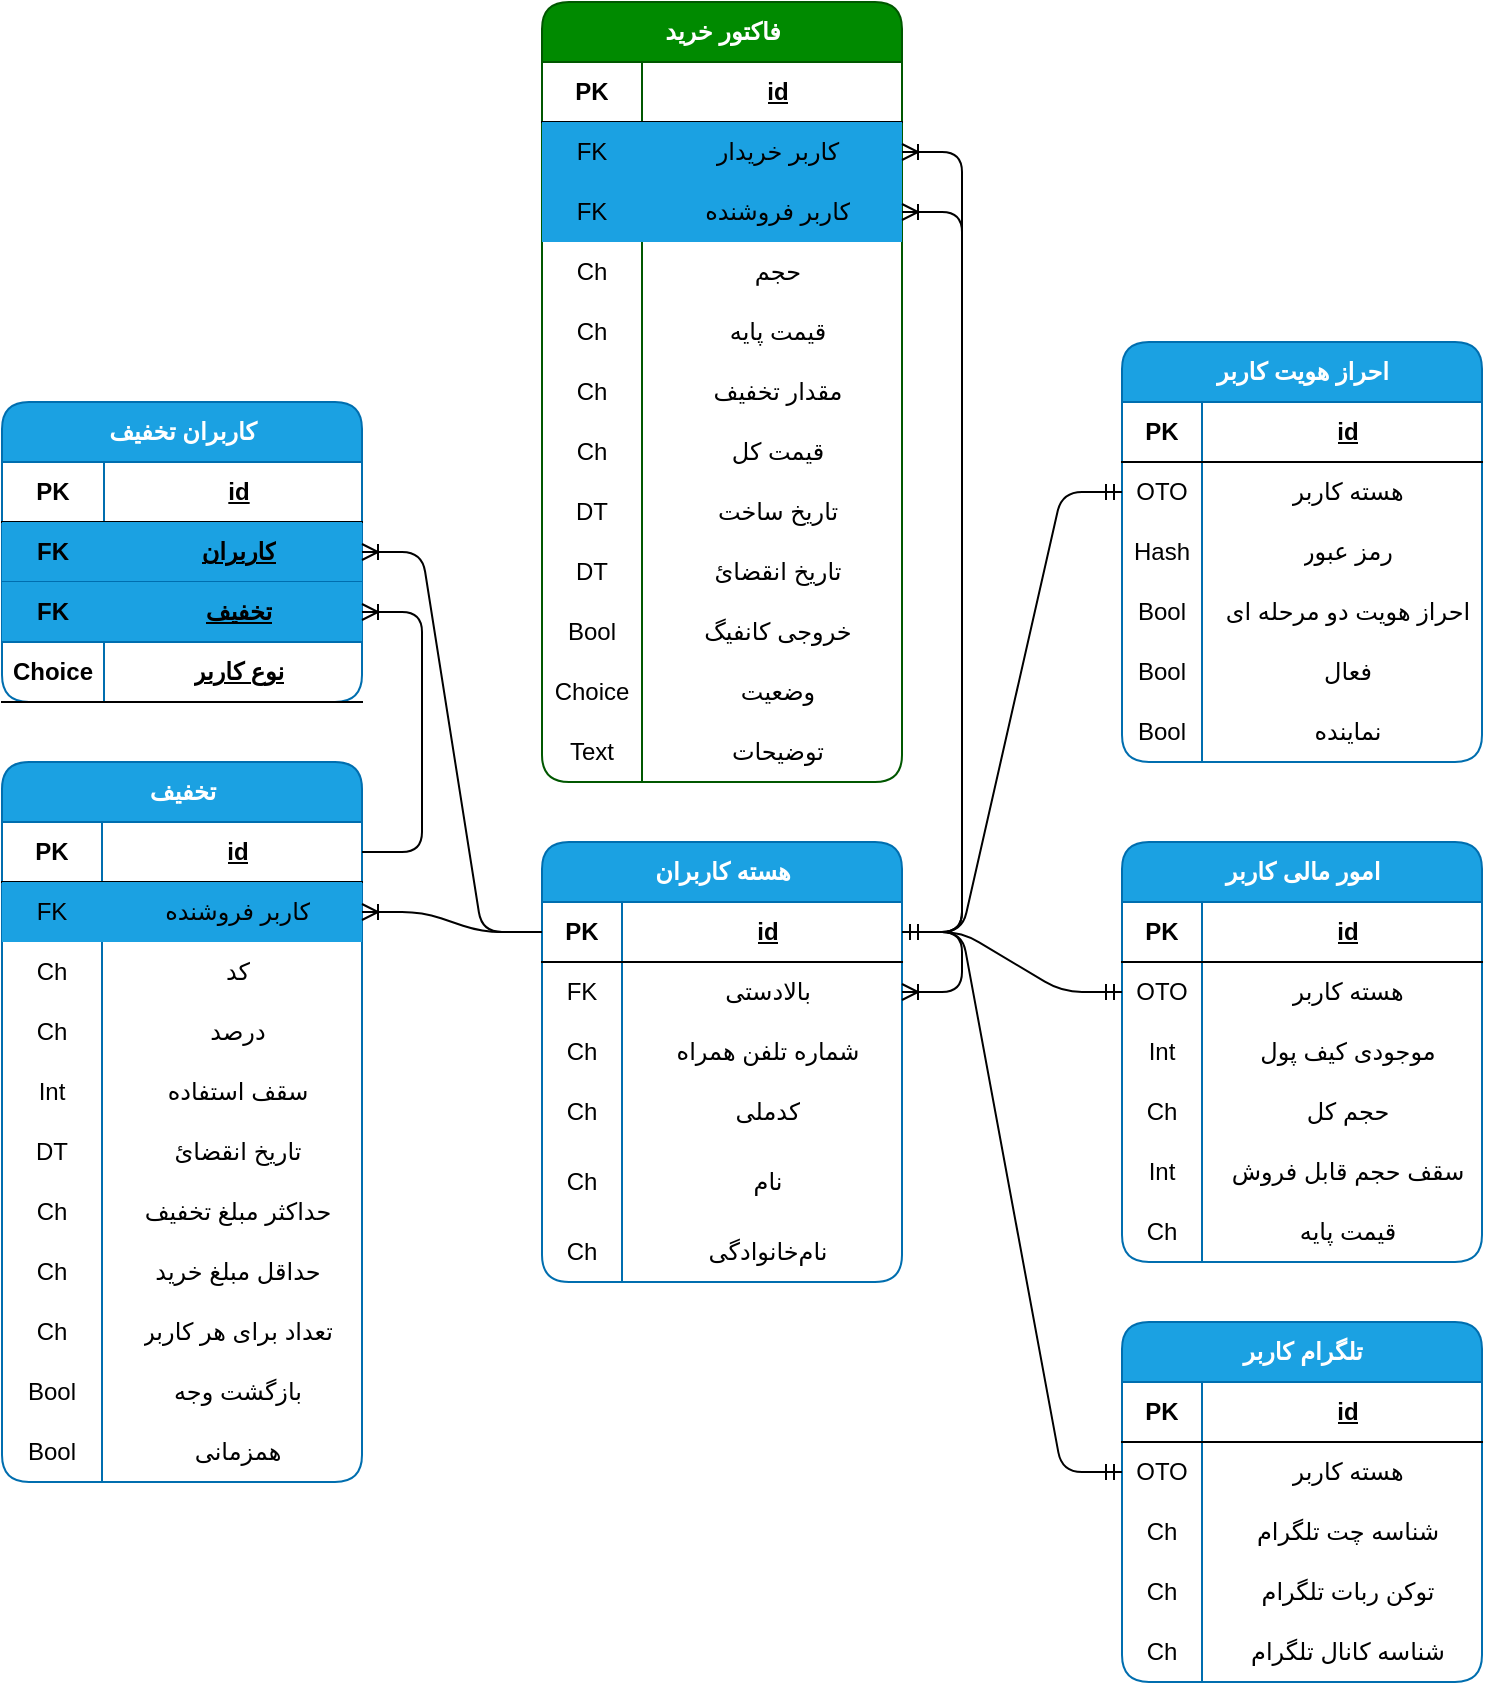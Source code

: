 <mxfile version="28.0.7">
  <diagram name="Page-1" id="xzFV79F4zB2x8VeSr9v8">
    <mxGraphModel dx="1585" dy="1382" grid="1" gridSize="10" guides="1" tooltips="1" connect="1" arrows="1" fold="1" page="0" pageScale="1" pageWidth="827" pageHeight="1169" math="0" shadow="0">
      <root>
        <mxCell id="0" />
        <mxCell id="1" parent="0" />
        <mxCell id="6deg_MOWujxzGPfDcWwe-1" value="کاربران تخفیف" style="shape=table;startSize=30;container=1;collapsible=1;childLayout=tableLayout;fixedRows=1;rowLines=0;fontStyle=1;align=center;resizeLast=1;html=1;rounded=1;fillColor=#1ba1e2;fontColor=#ffffff;strokeColor=#006EAF;swimlaneFillColor=default;" parent="1" vertex="1">
          <mxGeometry x="340" y="-150" width="180" height="150" as="geometry">
            <mxRectangle x="79" y="50" width="80" height="30" as="alternateBounds" />
          </mxGeometry>
        </mxCell>
        <mxCell id="6deg_MOWujxzGPfDcWwe-2" value="" style="shape=tableRow;horizontal=0;startSize=0;swimlaneHead=0;swimlaneBody=0;fillColor=none;collapsible=0;dropTarget=0;points=[[0,0.5],[1,0.5]];portConstraint=eastwest;top=0;left=0;right=0;bottom=1;swimlaneFillColor=default;" parent="6deg_MOWujxzGPfDcWwe-1" vertex="1">
          <mxGeometry y="30" width="180" height="30" as="geometry" />
        </mxCell>
        <mxCell id="6deg_MOWujxzGPfDcWwe-3" value="PK" style="shape=partialRectangle;connectable=0;fillColor=none;top=0;left=0;bottom=0;right=0;fontStyle=1;overflow=hidden;whiteSpace=wrap;html=1;swimlaneFillColor=default;" parent="6deg_MOWujxzGPfDcWwe-2" vertex="1">
          <mxGeometry width="51" height="30" as="geometry">
            <mxRectangle width="51" height="30" as="alternateBounds" />
          </mxGeometry>
        </mxCell>
        <mxCell id="6deg_MOWujxzGPfDcWwe-4" value="id" style="shape=partialRectangle;connectable=0;fillColor=none;top=0;left=0;bottom=0;right=0;align=center;spacingLeft=6;fontStyle=5;overflow=hidden;whiteSpace=wrap;html=1;swimlaneFillColor=default;" parent="6deg_MOWujxzGPfDcWwe-2" vertex="1">
          <mxGeometry x="51" width="129" height="30" as="geometry">
            <mxRectangle width="129" height="30" as="alternateBounds" />
          </mxGeometry>
        </mxCell>
        <mxCell id="bTfZfYjxUkycG_tiDqc0-239" style="shape=tableRow;horizontal=0;startSize=0;swimlaneHead=0;swimlaneBody=0;fillColor=#1ba1e2;collapsible=0;dropTarget=0;points=[[0,0.5],[1,0.5]];portConstraint=eastwest;top=0;left=0;right=0;bottom=1;swimlaneFillColor=default;fontColor=#ffffff;strokeColor=#006EAF;" vertex="1" parent="6deg_MOWujxzGPfDcWwe-1">
          <mxGeometry y="60" width="180" height="30" as="geometry" />
        </mxCell>
        <mxCell id="bTfZfYjxUkycG_tiDqc0-240" value="FK" style="shape=partialRectangle;connectable=0;fillColor=none;top=0;left=0;bottom=0;right=0;fontStyle=1;overflow=hidden;whiteSpace=wrap;html=1;swimlaneFillColor=default;" vertex="1" parent="bTfZfYjxUkycG_tiDqc0-239">
          <mxGeometry width="51" height="30" as="geometry">
            <mxRectangle width="51" height="30" as="alternateBounds" />
          </mxGeometry>
        </mxCell>
        <mxCell id="bTfZfYjxUkycG_tiDqc0-241" value="کاربران" style="shape=partialRectangle;connectable=0;fillColor=none;top=0;left=0;bottom=0;right=0;align=center;spacingLeft=6;fontStyle=5;overflow=hidden;whiteSpace=wrap;html=1;swimlaneFillColor=default;" vertex="1" parent="bTfZfYjxUkycG_tiDqc0-239">
          <mxGeometry x="51" width="129" height="30" as="geometry">
            <mxRectangle width="129" height="30" as="alternateBounds" />
          </mxGeometry>
        </mxCell>
        <mxCell id="bTfZfYjxUkycG_tiDqc0-242" style="shape=tableRow;horizontal=0;startSize=0;swimlaneHead=0;swimlaneBody=0;fillColor=#1ba1e2;collapsible=0;dropTarget=0;points=[[0,0.5],[1,0.5]];portConstraint=eastwest;top=0;left=0;right=0;bottom=1;swimlaneFillColor=default;fontColor=#ffffff;strokeColor=#006EAF;" vertex="1" parent="6deg_MOWujxzGPfDcWwe-1">
          <mxGeometry y="90" width="180" height="30" as="geometry" />
        </mxCell>
        <mxCell id="bTfZfYjxUkycG_tiDqc0-243" value="FK" style="shape=partialRectangle;connectable=0;fillColor=none;top=0;left=0;bottom=0;right=0;fontStyle=1;overflow=hidden;whiteSpace=wrap;html=1;swimlaneFillColor=default;" vertex="1" parent="bTfZfYjxUkycG_tiDqc0-242">
          <mxGeometry width="51" height="30" as="geometry">
            <mxRectangle width="51" height="30" as="alternateBounds" />
          </mxGeometry>
        </mxCell>
        <mxCell id="bTfZfYjxUkycG_tiDqc0-244" value="تخفیف" style="shape=partialRectangle;connectable=0;fillColor=none;top=0;left=0;bottom=0;right=0;align=center;spacingLeft=6;fontStyle=5;overflow=hidden;whiteSpace=wrap;html=1;swimlaneFillColor=default;" vertex="1" parent="bTfZfYjxUkycG_tiDqc0-242">
          <mxGeometry x="51" width="129" height="30" as="geometry">
            <mxRectangle width="129" height="30" as="alternateBounds" />
          </mxGeometry>
        </mxCell>
        <mxCell id="bTfZfYjxUkycG_tiDqc0-230" style="shape=tableRow;horizontal=0;startSize=0;swimlaneHead=0;swimlaneBody=0;fillColor=none;collapsible=0;dropTarget=0;points=[[0,0.5],[1,0.5]];portConstraint=eastwest;top=0;left=0;right=0;bottom=1;swimlaneFillColor=default;" vertex="1" parent="6deg_MOWujxzGPfDcWwe-1">
          <mxGeometry y="120" width="180" height="30" as="geometry" />
        </mxCell>
        <mxCell id="bTfZfYjxUkycG_tiDqc0-231" value="Choice" style="shape=partialRectangle;connectable=0;fillColor=none;top=0;left=0;bottom=0;right=0;fontStyle=1;overflow=hidden;whiteSpace=wrap;html=1;swimlaneFillColor=default;" vertex="1" parent="bTfZfYjxUkycG_tiDqc0-230">
          <mxGeometry width="51" height="30" as="geometry">
            <mxRectangle width="51" height="30" as="alternateBounds" />
          </mxGeometry>
        </mxCell>
        <mxCell id="bTfZfYjxUkycG_tiDqc0-232" value="نوع کاربر" style="shape=partialRectangle;connectable=0;fillColor=none;top=0;left=0;bottom=0;right=0;align=center;spacingLeft=6;fontStyle=5;overflow=hidden;whiteSpace=wrap;html=1;swimlaneFillColor=default;" vertex="1" parent="bTfZfYjxUkycG_tiDqc0-230">
          <mxGeometry x="51" width="129" height="30" as="geometry">
            <mxRectangle width="129" height="30" as="alternateBounds" />
          </mxGeometry>
        </mxCell>
        <mxCell id="6deg_MOWujxzGPfDcWwe-26" value="فاکتور خرید" style="shape=table;startSize=30;container=1;collapsible=1;childLayout=tableLayout;fixedRows=1;rowLines=0;fontStyle=1;align=center;resizeLast=1;html=1;rounded=1;fillColor=#008a00;fontColor=#ffffff;strokeColor=#005700;swimlaneFillColor=default;" parent="1" vertex="1">
          <mxGeometry x="610" y="-350" width="180" height="390" as="geometry" />
        </mxCell>
        <mxCell id="6deg_MOWujxzGPfDcWwe-27" value="" style="shape=tableRow;horizontal=0;startSize=0;swimlaneHead=0;swimlaneBody=0;fillColor=none;collapsible=0;dropTarget=0;points=[[0,0.5],[1,0.5]];portConstraint=eastwest;top=0;left=0;right=0;bottom=1;swimlaneFillColor=default;" parent="6deg_MOWujxzGPfDcWwe-26" vertex="1">
          <mxGeometry y="30" width="180" height="30" as="geometry" />
        </mxCell>
        <mxCell id="6deg_MOWujxzGPfDcWwe-28" value="PK" style="shape=partialRectangle;connectable=0;fillColor=none;top=0;left=0;bottom=0;right=0;fontStyle=1;overflow=hidden;whiteSpace=wrap;html=1;swimlaneFillColor=default;" parent="6deg_MOWujxzGPfDcWwe-27" vertex="1">
          <mxGeometry width="50" height="30" as="geometry">
            <mxRectangle width="50" height="30" as="alternateBounds" />
          </mxGeometry>
        </mxCell>
        <mxCell id="6deg_MOWujxzGPfDcWwe-29" value="id" style="shape=partialRectangle;connectable=0;fillColor=none;top=0;left=0;bottom=0;right=0;align=center;spacingLeft=6;fontStyle=5;overflow=hidden;whiteSpace=wrap;html=1;swimlaneFillColor=default;" parent="6deg_MOWujxzGPfDcWwe-27" vertex="1">
          <mxGeometry x="50" width="130" height="30" as="geometry">
            <mxRectangle width="130" height="30" as="alternateBounds" />
          </mxGeometry>
        </mxCell>
        <mxCell id="6deg_MOWujxzGPfDcWwe-63" style="shape=tableRow;horizontal=0;startSize=0;swimlaneHead=0;swimlaneBody=0;fillColor=#1ba1e2;collapsible=0;dropTarget=0;points=[[0,0.5],[1,0.5]];portConstraint=eastwest;top=0;left=0;right=0;bottom=0;swimlaneFillColor=default;fontColor=#ffffff;strokeColor=#006EAF;" parent="6deg_MOWujxzGPfDcWwe-26" vertex="1">
          <mxGeometry y="60" width="180" height="30" as="geometry" />
        </mxCell>
        <mxCell id="6deg_MOWujxzGPfDcWwe-64" value="FK" style="shape=partialRectangle;connectable=0;fillColor=none;top=0;left=0;bottom=0;right=0;editable=1;overflow=hidden;whiteSpace=wrap;html=1;swimlaneFillColor=default;" parent="6deg_MOWujxzGPfDcWwe-63" vertex="1">
          <mxGeometry width="50" height="30" as="geometry">
            <mxRectangle width="50" height="30" as="alternateBounds" />
          </mxGeometry>
        </mxCell>
        <mxCell id="6deg_MOWujxzGPfDcWwe-65" value="کاربر خریدار" style="shape=partialRectangle;connectable=0;fillColor=none;top=0;left=0;bottom=0;right=0;align=center;spacingLeft=6;overflow=hidden;whiteSpace=wrap;html=1;swimlaneFillColor=default;" parent="6deg_MOWujxzGPfDcWwe-63" vertex="1">
          <mxGeometry x="50" width="130" height="30" as="geometry">
            <mxRectangle width="130" height="30" as="alternateBounds" />
          </mxGeometry>
        </mxCell>
        <mxCell id="6deg_MOWujxzGPfDcWwe-66" style="shape=tableRow;horizontal=0;startSize=0;swimlaneHead=0;swimlaneBody=0;fillColor=#1ba1e2;collapsible=0;dropTarget=0;points=[[0,0.5],[1,0.5]];portConstraint=eastwest;top=0;left=0;right=0;bottom=0;swimlaneFillColor=default;fontColor=#ffffff;strokeColor=#006EAF;" parent="6deg_MOWujxzGPfDcWwe-26" vertex="1">
          <mxGeometry y="90" width="180" height="30" as="geometry" />
        </mxCell>
        <mxCell id="6deg_MOWujxzGPfDcWwe-67" value="FK" style="shape=partialRectangle;connectable=0;fillColor=none;top=0;left=0;bottom=0;right=0;editable=1;overflow=hidden;whiteSpace=wrap;html=1;swimlaneFillColor=default;" parent="6deg_MOWujxzGPfDcWwe-66" vertex="1">
          <mxGeometry width="50" height="30" as="geometry">
            <mxRectangle width="50" height="30" as="alternateBounds" />
          </mxGeometry>
        </mxCell>
        <mxCell id="6deg_MOWujxzGPfDcWwe-68" value="کاربر فروشنده" style="shape=partialRectangle;connectable=0;fillColor=none;top=0;left=0;bottom=0;right=0;align=center;spacingLeft=6;overflow=hidden;whiteSpace=wrap;html=1;swimlaneFillColor=default;" parent="6deg_MOWujxzGPfDcWwe-66" vertex="1">
          <mxGeometry x="50" width="130" height="30" as="geometry">
            <mxRectangle width="130" height="30" as="alternateBounds" />
          </mxGeometry>
        </mxCell>
        <mxCell id="6deg_MOWujxzGPfDcWwe-36" value="" style="shape=tableRow;horizontal=0;startSize=0;swimlaneHead=0;swimlaneBody=0;fillColor=none;collapsible=0;dropTarget=0;points=[[0,0.5],[1,0.5]];portConstraint=eastwest;top=0;left=0;right=0;bottom=0;swimlaneFillColor=default;" parent="6deg_MOWujxzGPfDcWwe-26" vertex="1">
          <mxGeometry y="120" width="180" height="30" as="geometry" />
        </mxCell>
        <mxCell id="6deg_MOWujxzGPfDcWwe-37" value="Ch" style="shape=partialRectangle;connectable=0;fillColor=none;top=0;left=0;bottom=0;right=0;editable=1;overflow=hidden;whiteSpace=wrap;html=1;swimlaneFillColor=default;" parent="6deg_MOWujxzGPfDcWwe-36" vertex="1">
          <mxGeometry width="50" height="30" as="geometry">
            <mxRectangle width="50" height="30" as="alternateBounds" />
          </mxGeometry>
        </mxCell>
        <mxCell id="6deg_MOWujxzGPfDcWwe-38" value="حجم" style="shape=partialRectangle;connectable=0;fillColor=none;top=0;left=0;bottom=0;right=0;align=center;spacingLeft=6;overflow=hidden;whiteSpace=wrap;html=1;swimlaneFillColor=default;" parent="6deg_MOWujxzGPfDcWwe-36" vertex="1">
          <mxGeometry x="50" width="130" height="30" as="geometry">
            <mxRectangle width="130" height="30" as="alternateBounds" />
          </mxGeometry>
        </mxCell>
        <mxCell id="6deg_MOWujxzGPfDcWwe-45" style="shape=tableRow;horizontal=0;startSize=0;swimlaneHead=0;swimlaneBody=0;fillColor=none;collapsible=0;dropTarget=0;points=[[0,0.5],[1,0.5]];portConstraint=eastwest;top=0;left=0;right=0;bottom=0;swimlaneFillColor=default;" parent="6deg_MOWujxzGPfDcWwe-26" vertex="1">
          <mxGeometry y="150" width="180" height="30" as="geometry" />
        </mxCell>
        <mxCell id="6deg_MOWujxzGPfDcWwe-46" value="Ch" style="shape=partialRectangle;connectable=0;fillColor=none;top=0;left=0;bottom=0;right=0;editable=1;overflow=hidden;whiteSpace=wrap;html=1;swimlaneFillColor=default;" parent="6deg_MOWujxzGPfDcWwe-45" vertex="1">
          <mxGeometry width="50" height="30" as="geometry">
            <mxRectangle width="50" height="30" as="alternateBounds" />
          </mxGeometry>
        </mxCell>
        <mxCell id="6deg_MOWujxzGPfDcWwe-47" value="قیمت پایه" style="shape=partialRectangle;connectable=0;fillColor=none;top=0;left=0;bottom=0;right=0;align=center;spacingLeft=6;overflow=hidden;whiteSpace=wrap;html=1;swimlaneFillColor=default;" parent="6deg_MOWujxzGPfDcWwe-45" vertex="1">
          <mxGeometry x="50" width="130" height="30" as="geometry">
            <mxRectangle width="130" height="30" as="alternateBounds" />
          </mxGeometry>
        </mxCell>
        <mxCell id="YhG-gfFXXCtol52dX9Sa-104" style="shape=tableRow;horizontal=0;startSize=0;swimlaneHead=0;swimlaneBody=0;fillColor=none;collapsible=0;dropTarget=0;points=[[0,0.5],[1,0.5]];portConstraint=eastwest;top=0;left=0;right=0;bottom=0;swimlaneFillColor=default;" parent="6deg_MOWujxzGPfDcWwe-26" vertex="1">
          <mxGeometry y="180" width="180" height="30" as="geometry" />
        </mxCell>
        <mxCell id="YhG-gfFXXCtol52dX9Sa-105" value="Ch" style="shape=partialRectangle;connectable=0;fillColor=none;top=0;left=0;bottom=0;right=0;editable=1;overflow=hidden;whiteSpace=wrap;html=1;swimlaneFillColor=default;" parent="YhG-gfFXXCtol52dX9Sa-104" vertex="1">
          <mxGeometry width="50" height="30" as="geometry">
            <mxRectangle width="50" height="30" as="alternateBounds" />
          </mxGeometry>
        </mxCell>
        <mxCell id="YhG-gfFXXCtol52dX9Sa-106" value="مقدار تخفیف" style="shape=partialRectangle;connectable=0;fillColor=none;top=0;left=0;bottom=0;right=0;align=center;spacingLeft=6;overflow=hidden;whiteSpace=wrap;html=1;swimlaneFillColor=default;" parent="YhG-gfFXXCtol52dX9Sa-104" vertex="1">
          <mxGeometry x="50" width="130" height="30" as="geometry">
            <mxRectangle width="130" height="30" as="alternateBounds" />
          </mxGeometry>
        </mxCell>
        <mxCell id="6deg_MOWujxzGPfDcWwe-39" style="shape=tableRow;horizontal=0;startSize=0;swimlaneHead=0;swimlaneBody=0;fillColor=none;collapsible=0;dropTarget=0;points=[[0,0.5],[1,0.5]];portConstraint=eastwest;top=0;left=0;right=0;bottom=0;swimlaneFillColor=default;" parent="6deg_MOWujxzGPfDcWwe-26" vertex="1">
          <mxGeometry y="210" width="180" height="30" as="geometry" />
        </mxCell>
        <mxCell id="6deg_MOWujxzGPfDcWwe-40" value="Ch" style="shape=partialRectangle;connectable=0;fillColor=none;top=0;left=0;bottom=0;right=0;editable=1;overflow=hidden;whiteSpace=wrap;html=1;swimlaneFillColor=default;" parent="6deg_MOWujxzGPfDcWwe-39" vertex="1">
          <mxGeometry width="50" height="30" as="geometry">
            <mxRectangle width="50" height="30" as="alternateBounds" />
          </mxGeometry>
        </mxCell>
        <mxCell id="6deg_MOWujxzGPfDcWwe-41" value="قیمت کل" style="shape=partialRectangle;connectable=0;fillColor=none;top=0;left=0;bottom=0;right=0;align=center;spacingLeft=6;overflow=hidden;whiteSpace=wrap;html=1;swimlaneFillColor=default;" parent="6deg_MOWujxzGPfDcWwe-39" vertex="1">
          <mxGeometry x="50" width="130" height="30" as="geometry">
            <mxRectangle width="130" height="30" as="alternateBounds" />
          </mxGeometry>
        </mxCell>
        <mxCell id="6deg_MOWujxzGPfDcWwe-30" value="" style="shape=tableRow;horizontal=0;startSize=0;swimlaneHead=0;swimlaneBody=0;fillColor=none;collapsible=0;dropTarget=0;points=[[0,0.5],[1,0.5]];portConstraint=eastwest;top=0;left=0;right=0;bottom=0;swimlaneFillColor=default;" parent="6deg_MOWujxzGPfDcWwe-26" vertex="1">
          <mxGeometry y="240" width="180" height="30" as="geometry" />
        </mxCell>
        <mxCell id="6deg_MOWujxzGPfDcWwe-31" value="DT" style="shape=partialRectangle;connectable=0;fillColor=none;top=0;left=0;bottom=0;right=0;editable=1;overflow=hidden;whiteSpace=wrap;html=1;swimlaneFillColor=default;" parent="6deg_MOWujxzGPfDcWwe-30" vertex="1">
          <mxGeometry width="50" height="30" as="geometry">
            <mxRectangle width="50" height="30" as="alternateBounds" />
          </mxGeometry>
        </mxCell>
        <mxCell id="6deg_MOWujxzGPfDcWwe-32" value="تاریخ ساخت" style="shape=partialRectangle;connectable=0;fillColor=none;top=0;left=0;bottom=0;right=0;align=center;spacingLeft=6;overflow=hidden;whiteSpace=wrap;html=1;swimlaneFillColor=default;" parent="6deg_MOWujxzGPfDcWwe-30" vertex="1">
          <mxGeometry x="50" width="130" height="30" as="geometry">
            <mxRectangle width="130" height="30" as="alternateBounds" />
          </mxGeometry>
        </mxCell>
        <mxCell id="YhG-gfFXXCtol52dX9Sa-58" style="shape=tableRow;horizontal=0;startSize=0;swimlaneHead=0;swimlaneBody=0;fillColor=none;collapsible=0;dropTarget=0;points=[[0,0.5],[1,0.5]];portConstraint=eastwest;top=0;left=0;right=0;bottom=0;swimlaneFillColor=default;" parent="6deg_MOWujxzGPfDcWwe-26" vertex="1">
          <mxGeometry y="270" width="180" height="30" as="geometry" />
        </mxCell>
        <mxCell id="YhG-gfFXXCtol52dX9Sa-59" value="DT" style="shape=partialRectangle;connectable=0;fillColor=none;top=0;left=0;bottom=0;right=0;editable=1;overflow=hidden;whiteSpace=wrap;html=1;swimlaneFillColor=default;" parent="YhG-gfFXXCtol52dX9Sa-58" vertex="1">
          <mxGeometry width="50" height="30" as="geometry">
            <mxRectangle width="50" height="30" as="alternateBounds" />
          </mxGeometry>
        </mxCell>
        <mxCell id="YhG-gfFXXCtol52dX9Sa-60" value="تاریخ انقضائ" style="shape=partialRectangle;connectable=0;fillColor=none;top=0;left=0;bottom=0;right=0;align=center;spacingLeft=6;overflow=hidden;whiteSpace=wrap;html=1;swimlaneFillColor=default;" parent="YhG-gfFXXCtol52dX9Sa-58" vertex="1">
          <mxGeometry x="50" width="130" height="30" as="geometry">
            <mxRectangle width="130" height="30" as="alternateBounds" />
          </mxGeometry>
        </mxCell>
        <mxCell id="YhG-gfFXXCtol52dX9Sa-61" style="shape=tableRow;horizontal=0;startSize=0;swimlaneHead=0;swimlaneBody=0;fillColor=none;collapsible=0;dropTarget=0;points=[[0,0.5],[1,0.5]];portConstraint=eastwest;top=0;left=0;right=0;bottom=0;swimlaneFillColor=default;" parent="6deg_MOWujxzGPfDcWwe-26" vertex="1">
          <mxGeometry y="300" width="180" height="30" as="geometry" />
        </mxCell>
        <mxCell id="YhG-gfFXXCtol52dX9Sa-62" value="Bool" style="shape=partialRectangle;connectable=0;fillColor=none;top=0;left=0;bottom=0;right=0;editable=1;overflow=hidden;whiteSpace=wrap;html=1;swimlaneFillColor=default;" parent="YhG-gfFXXCtol52dX9Sa-61" vertex="1">
          <mxGeometry width="50" height="30" as="geometry">
            <mxRectangle width="50" height="30" as="alternateBounds" />
          </mxGeometry>
        </mxCell>
        <mxCell id="YhG-gfFXXCtol52dX9Sa-63" value="خروجی کانفیگ" style="shape=partialRectangle;connectable=0;fillColor=none;top=0;left=0;bottom=0;right=0;align=center;spacingLeft=6;overflow=hidden;whiteSpace=wrap;html=1;swimlaneFillColor=default;" parent="YhG-gfFXXCtol52dX9Sa-61" vertex="1">
          <mxGeometry x="50" width="130" height="30" as="geometry">
            <mxRectangle width="130" height="30" as="alternateBounds" />
          </mxGeometry>
        </mxCell>
        <mxCell id="YhG-gfFXXCtol52dX9Sa-64" style="shape=tableRow;horizontal=0;startSize=0;swimlaneHead=0;swimlaneBody=0;fillColor=none;collapsible=0;dropTarget=0;points=[[0,0.5],[1,0.5]];portConstraint=eastwest;top=0;left=0;right=0;bottom=0;swimlaneFillColor=default;" parent="6deg_MOWujxzGPfDcWwe-26" vertex="1">
          <mxGeometry y="330" width="180" height="30" as="geometry" />
        </mxCell>
        <mxCell id="YhG-gfFXXCtol52dX9Sa-65" value="Choice" style="shape=partialRectangle;connectable=0;fillColor=none;top=0;left=0;bottom=0;right=0;editable=1;overflow=hidden;whiteSpace=wrap;html=1;swimlaneFillColor=default;" parent="YhG-gfFXXCtol52dX9Sa-64" vertex="1">
          <mxGeometry width="50" height="30" as="geometry">
            <mxRectangle width="50" height="30" as="alternateBounds" />
          </mxGeometry>
        </mxCell>
        <mxCell id="YhG-gfFXXCtol52dX9Sa-66" value="وضعیت" style="shape=partialRectangle;connectable=0;fillColor=none;top=0;left=0;bottom=0;right=0;align=center;spacingLeft=6;overflow=hidden;whiteSpace=wrap;html=1;swimlaneFillColor=default;" parent="YhG-gfFXXCtol52dX9Sa-64" vertex="1">
          <mxGeometry x="50" width="130" height="30" as="geometry">
            <mxRectangle width="130" height="30" as="alternateBounds" />
          </mxGeometry>
        </mxCell>
        <mxCell id="YhG-gfFXXCtol52dX9Sa-122" style="shape=tableRow;horizontal=0;startSize=0;swimlaneHead=0;swimlaneBody=0;fillColor=none;collapsible=0;dropTarget=0;points=[[0,0.5],[1,0.5]];portConstraint=eastwest;top=0;left=0;right=0;bottom=0;swimlaneFillColor=default;" parent="6deg_MOWujxzGPfDcWwe-26" vertex="1">
          <mxGeometry y="360" width="180" height="30" as="geometry" />
        </mxCell>
        <mxCell id="YhG-gfFXXCtol52dX9Sa-123" value="Text" style="shape=partialRectangle;connectable=0;fillColor=none;top=0;left=0;bottom=0;right=0;editable=1;overflow=hidden;whiteSpace=wrap;html=1;swimlaneFillColor=default;" parent="YhG-gfFXXCtol52dX9Sa-122" vertex="1">
          <mxGeometry width="50" height="30" as="geometry">
            <mxRectangle width="50" height="30" as="alternateBounds" />
          </mxGeometry>
        </mxCell>
        <mxCell id="YhG-gfFXXCtol52dX9Sa-124" value="توضیحات" style="shape=partialRectangle;connectable=0;fillColor=none;top=0;left=0;bottom=0;right=0;align=center;spacingLeft=6;overflow=hidden;whiteSpace=wrap;html=1;swimlaneFillColor=default;" parent="YhG-gfFXXCtol52dX9Sa-122" vertex="1">
          <mxGeometry x="50" width="130" height="30" as="geometry">
            <mxRectangle width="130" height="30" as="alternateBounds" />
          </mxGeometry>
        </mxCell>
        <mxCell id="6deg_MOWujxzGPfDcWwe-69" value="" style="edgeStyle=entityRelationEdgeStyle;fontSize=12;html=1;endArrow=ERoneToMany;rounded=1;curved=0;" parent="1" source="bTfZfYjxUkycG_tiDqc0-6" target="6deg_MOWujxzGPfDcWwe-63" edge="1">
          <mxGeometry width="100" height="100" relative="1" as="geometry">
            <mxPoint x="220" y="290" as="sourcePoint" />
            <mxPoint x="320" y="190" as="targetPoint" />
          </mxGeometry>
        </mxCell>
        <mxCell id="6deg_MOWujxzGPfDcWwe-70" value="" style="edgeStyle=entityRelationEdgeStyle;fontSize=12;html=1;endArrow=ERoneToMany;rounded=1;curved=0;" parent="1" source="bTfZfYjxUkycG_tiDqc0-6" target="6deg_MOWujxzGPfDcWwe-66" edge="1">
          <mxGeometry width="100" height="100" relative="1" as="geometry">
            <mxPoint x="320" y="150" as="sourcePoint" />
            <mxPoint x="441" y="180" as="targetPoint" />
          </mxGeometry>
        </mxCell>
        <mxCell id="YhG-gfFXXCtol52dX9Sa-70" value="تخفیف" style="shape=table;startSize=30;container=1;collapsible=1;childLayout=tableLayout;fixedRows=1;rowLines=0;fontStyle=1;align=center;resizeLast=1;html=1;rounded=1;fillColor=#1ba1e2;fontColor=#ffffff;strokeColor=#006EAF;swimlaneFillColor=default;" parent="1" vertex="1">
          <mxGeometry x="340" y="30" width="180" height="360" as="geometry" />
        </mxCell>
        <mxCell id="YhG-gfFXXCtol52dX9Sa-71" value="" style="shape=tableRow;horizontal=0;startSize=0;swimlaneHead=0;swimlaneBody=0;fillColor=none;collapsible=0;dropTarget=0;points=[[0,0.5],[1,0.5]];portConstraint=eastwest;top=0;left=0;right=0;bottom=1;swimlaneFillColor=default;" parent="YhG-gfFXXCtol52dX9Sa-70" vertex="1">
          <mxGeometry y="30" width="180" height="30" as="geometry" />
        </mxCell>
        <mxCell id="YhG-gfFXXCtol52dX9Sa-72" value="PK" style="shape=partialRectangle;connectable=0;fillColor=none;top=0;left=0;bottom=0;right=0;fontStyle=1;overflow=hidden;whiteSpace=wrap;html=1;swimlaneFillColor=default;" parent="YhG-gfFXXCtol52dX9Sa-71" vertex="1">
          <mxGeometry width="50" height="30" as="geometry">
            <mxRectangle width="50" height="30" as="alternateBounds" />
          </mxGeometry>
        </mxCell>
        <mxCell id="YhG-gfFXXCtol52dX9Sa-73" value="id" style="shape=partialRectangle;connectable=0;fillColor=none;top=0;left=0;bottom=0;right=0;align=center;spacingLeft=6;fontStyle=5;overflow=hidden;whiteSpace=wrap;html=1;swimlaneFillColor=default;" parent="YhG-gfFXXCtol52dX9Sa-71" vertex="1">
          <mxGeometry x="50" width="130" height="30" as="geometry">
            <mxRectangle width="130" height="30" as="alternateBounds" />
          </mxGeometry>
        </mxCell>
        <mxCell id="YhG-gfFXXCtol52dX9Sa-77" style="shape=tableRow;horizontal=0;startSize=0;swimlaneHead=0;swimlaneBody=0;fillColor=#1ba1e2;collapsible=0;dropTarget=0;points=[[0,0.5],[1,0.5]];portConstraint=eastwest;top=0;left=0;right=0;bottom=0;swimlaneFillColor=default;fontColor=#ffffff;strokeColor=#006EAF;" parent="YhG-gfFXXCtol52dX9Sa-70" vertex="1">
          <mxGeometry y="60" width="180" height="30" as="geometry" />
        </mxCell>
        <mxCell id="YhG-gfFXXCtol52dX9Sa-78" value="FK" style="shape=partialRectangle;connectable=0;fillColor=none;top=0;left=0;bottom=0;right=0;editable=1;overflow=hidden;whiteSpace=wrap;html=1;swimlaneFillColor=default;" parent="YhG-gfFXXCtol52dX9Sa-77" vertex="1">
          <mxGeometry width="50" height="30" as="geometry">
            <mxRectangle width="50" height="30" as="alternateBounds" />
          </mxGeometry>
        </mxCell>
        <mxCell id="YhG-gfFXXCtol52dX9Sa-79" value="کاربر فروشنده" style="shape=partialRectangle;connectable=0;fillColor=none;top=0;left=0;bottom=0;right=0;align=center;spacingLeft=6;overflow=hidden;whiteSpace=wrap;html=1;swimlaneFillColor=default;" parent="YhG-gfFXXCtol52dX9Sa-77" vertex="1">
          <mxGeometry x="50" width="130" height="30" as="geometry">
            <mxRectangle width="130" height="30" as="alternateBounds" />
          </mxGeometry>
        </mxCell>
        <mxCell id="YhG-gfFXXCtol52dX9Sa-80" value="" style="shape=tableRow;horizontal=0;startSize=0;swimlaneHead=0;swimlaneBody=0;fillColor=none;collapsible=0;dropTarget=0;points=[[0,0.5],[1,0.5]];portConstraint=eastwest;top=0;left=0;right=0;bottom=0;swimlaneFillColor=default;" parent="YhG-gfFXXCtol52dX9Sa-70" vertex="1">
          <mxGeometry y="90" width="180" height="30" as="geometry" />
        </mxCell>
        <mxCell id="YhG-gfFXXCtol52dX9Sa-81" value="Ch" style="shape=partialRectangle;connectable=0;fillColor=none;top=0;left=0;bottom=0;right=0;editable=1;overflow=hidden;whiteSpace=wrap;html=1;swimlaneFillColor=default;" parent="YhG-gfFXXCtol52dX9Sa-80" vertex="1">
          <mxGeometry width="50" height="30" as="geometry">
            <mxRectangle width="50" height="30" as="alternateBounds" />
          </mxGeometry>
        </mxCell>
        <mxCell id="YhG-gfFXXCtol52dX9Sa-82" value="کد" style="shape=partialRectangle;connectable=0;fillColor=none;top=0;left=0;bottom=0;right=0;align=center;spacingLeft=6;overflow=hidden;whiteSpace=wrap;html=1;swimlaneFillColor=default;" parent="YhG-gfFXXCtol52dX9Sa-80" vertex="1">
          <mxGeometry x="50" width="130" height="30" as="geometry">
            <mxRectangle width="130" height="30" as="alternateBounds" />
          </mxGeometry>
        </mxCell>
        <mxCell id="YhG-gfFXXCtol52dX9Sa-86" style="shape=tableRow;horizontal=0;startSize=0;swimlaneHead=0;swimlaneBody=0;fillColor=none;collapsible=0;dropTarget=0;points=[[0,0.5],[1,0.5]];portConstraint=eastwest;top=0;left=0;right=0;bottom=0;swimlaneFillColor=default;" parent="YhG-gfFXXCtol52dX9Sa-70" vertex="1">
          <mxGeometry y="120" width="180" height="30" as="geometry" />
        </mxCell>
        <mxCell id="YhG-gfFXXCtol52dX9Sa-87" value="Ch" style="shape=partialRectangle;connectable=0;fillColor=none;top=0;left=0;bottom=0;right=0;editable=1;overflow=hidden;whiteSpace=wrap;html=1;swimlaneFillColor=default;" parent="YhG-gfFXXCtol52dX9Sa-86" vertex="1">
          <mxGeometry width="50" height="30" as="geometry">
            <mxRectangle width="50" height="30" as="alternateBounds" />
          </mxGeometry>
        </mxCell>
        <mxCell id="YhG-gfFXXCtol52dX9Sa-88" value="درصد" style="shape=partialRectangle;connectable=0;fillColor=none;top=0;left=0;bottom=0;right=0;align=center;spacingLeft=6;overflow=hidden;whiteSpace=wrap;html=1;swimlaneFillColor=default;" parent="YhG-gfFXXCtol52dX9Sa-86" vertex="1">
          <mxGeometry x="50" width="130" height="30" as="geometry">
            <mxRectangle width="130" height="30" as="alternateBounds" />
          </mxGeometry>
        </mxCell>
        <mxCell id="YhG-gfFXXCtol52dX9Sa-89" value="" style="shape=tableRow;horizontal=0;startSize=0;swimlaneHead=0;swimlaneBody=0;fillColor=none;collapsible=0;dropTarget=0;points=[[0,0.5],[1,0.5]];portConstraint=eastwest;top=0;left=0;right=0;bottom=0;swimlaneFillColor=default;" parent="YhG-gfFXXCtol52dX9Sa-70" vertex="1">
          <mxGeometry y="150" width="180" height="30" as="geometry" />
        </mxCell>
        <mxCell id="YhG-gfFXXCtol52dX9Sa-90" value="Int" style="shape=partialRectangle;connectable=0;fillColor=none;top=0;left=0;bottom=0;right=0;editable=1;overflow=hidden;whiteSpace=wrap;html=1;swimlaneFillColor=default;" parent="YhG-gfFXXCtol52dX9Sa-89" vertex="1">
          <mxGeometry width="50" height="30" as="geometry">
            <mxRectangle width="50" height="30" as="alternateBounds" />
          </mxGeometry>
        </mxCell>
        <mxCell id="YhG-gfFXXCtol52dX9Sa-91" value="سقف استفاده" style="shape=partialRectangle;connectable=0;fillColor=none;top=0;left=0;bottom=0;right=0;align=center;spacingLeft=6;overflow=hidden;whiteSpace=wrap;html=1;swimlaneFillColor=default;" parent="YhG-gfFXXCtol52dX9Sa-89" vertex="1">
          <mxGeometry x="50" width="130" height="30" as="geometry">
            <mxRectangle width="130" height="30" as="alternateBounds" />
          </mxGeometry>
        </mxCell>
        <mxCell id="YhG-gfFXXCtol52dX9Sa-92" style="shape=tableRow;horizontal=0;startSize=0;swimlaneHead=0;swimlaneBody=0;fillColor=none;collapsible=0;dropTarget=0;points=[[0,0.5],[1,0.5]];portConstraint=eastwest;top=0;left=0;right=0;bottom=0;swimlaneFillColor=default;" parent="YhG-gfFXXCtol52dX9Sa-70" vertex="1">
          <mxGeometry y="180" width="180" height="30" as="geometry" />
        </mxCell>
        <mxCell id="YhG-gfFXXCtol52dX9Sa-93" value="DT" style="shape=partialRectangle;connectable=0;fillColor=none;top=0;left=0;bottom=0;right=0;editable=1;overflow=hidden;whiteSpace=wrap;html=1;swimlaneFillColor=default;" parent="YhG-gfFXXCtol52dX9Sa-92" vertex="1">
          <mxGeometry width="50" height="30" as="geometry">
            <mxRectangle width="50" height="30" as="alternateBounds" />
          </mxGeometry>
        </mxCell>
        <mxCell id="YhG-gfFXXCtol52dX9Sa-94" value="تاریخ انقضائ" style="shape=partialRectangle;connectable=0;fillColor=none;top=0;left=0;bottom=0;right=0;align=center;spacingLeft=6;overflow=hidden;whiteSpace=wrap;html=1;swimlaneFillColor=default;" parent="YhG-gfFXXCtol52dX9Sa-92" vertex="1">
          <mxGeometry x="50" width="130" height="30" as="geometry">
            <mxRectangle width="130" height="30" as="alternateBounds" />
          </mxGeometry>
        </mxCell>
        <mxCell id="YhG-gfFXXCtol52dX9Sa-113" style="shape=tableRow;horizontal=0;startSize=0;swimlaneHead=0;swimlaneBody=0;fillColor=none;collapsible=0;dropTarget=0;points=[[0,0.5],[1,0.5]];portConstraint=eastwest;top=0;left=0;right=0;bottom=0;swimlaneFillColor=default;" parent="YhG-gfFXXCtol52dX9Sa-70" vertex="1">
          <mxGeometry y="210" width="180" height="30" as="geometry" />
        </mxCell>
        <mxCell id="YhG-gfFXXCtol52dX9Sa-114" value="Ch" style="shape=partialRectangle;connectable=0;fillColor=none;top=0;left=0;bottom=0;right=0;editable=1;overflow=hidden;whiteSpace=wrap;html=1;swimlaneFillColor=default;" parent="YhG-gfFXXCtol52dX9Sa-113" vertex="1">
          <mxGeometry width="50" height="30" as="geometry">
            <mxRectangle width="50" height="30" as="alternateBounds" />
          </mxGeometry>
        </mxCell>
        <mxCell id="YhG-gfFXXCtol52dX9Sa-115" value="حداکثر مبلغ تخفیف" style="shape=partialRectangle;connectable=0;fillColor=none;top=0;left=0;bottom=0;right=0;align=center;spacingLeft=6;overflow=hidden;whiteSpace=wrap;html=1;swimlaneFillColor=default;" parent="YhG-gfFXXCtol52dX9Sa-113" vertex="1">
          <mxGeometry x="50" width="130" height="30" as="geometry">
            <mxRectangle width="130" height="30" as="alternateBounds" />
          </mxGeometry>
        </mxCell>
        <mxCell id="YhG-gfFXXCtol52dX9Sa-110" style="shape=tableRow;horizontal=0;startSize=0;swimlaneHead=0;swimlaneBody=0;fillColor=none;collapsible=0;dropTarget=0;points=[[0,0.5],[1,0.5]];portConstraint=eastwest;top=0;left=0;right=0;bottom=0;swimlaneFillColor=default;" parent="YhG-gfFXXCtol52dX9Sa-70" vertex="1">
          <mxGeometry y="240" width="180" height="30" as="geometry" />
        </mxCell>
        <mxCell id="YhG-gfFXXCtol52dX9Sa-111" value="Ch" style="shape=partialRectangle;connectable=0;fillColor=none;top=0;left=0;bottom=0;right=0;editable=1;overflow=hidden;whiteSpace=wrap;html=1;swimlaneFillColor=default;" parent="YhG-gfFXXCtol52dX9Sa-110" vertex="1">
          <mxGeometry width="50" height="30" as="geometry">
            <mxRectangle width="50" height="30" as="alternateBounds" />
          </mxGeometry>
        </mxCell>
        <mxCell id="YhG-gfFXXCtol52dX9Sa-112" value="حداقل مبلغ خرید" style="shape=partialRectangle;connectable=0;fillColor=none;top=0;left=0;bottom=0;right=0;align=center;spacingLeft=6;overflow=hidden;whiteSpace=wrap;html=1;swimlaneFillColor=default;" parent="YhG-gfFXXCtol52dX9Sa-110" vertex="1">
          <mxGeometry x="50" width="130" height="30" as="geometry">
            <mxRectangle width="130" height="30" as="alternateBounds" />
          </mxGeometry>
        </mxCell>
        <mxCell id="YhG-gfFXXCtol52dX9Sa-107" style="shape=tableRow;horizontal=0;startSize=0;swimlaneHead=0;swimlaneBody=0;fillColor=none;collapsible=0;dropTarget=0;points=[[0,0.5],[1,0.5]];portConstraint=eastwest;top=0;left=0;right=0;bottom=0;swimlaneFillColor=default;" parent="YhG-gfFXXCtol52dX9Sa-70" vertex="1">
          <mxGeometry y="270" width="180" height="30" as="geometry" />
        </mxCell>
        <mxCell id="YhG-gfFXXCtol52dX9Sa-108" value="Ch" style="shape=partialRectangle;connectable=0;fillColor=none;top=0;left=0;bottom=0;right=0;editable=1;overflow=hidden;whiteSpace=wrap;html=1;swimlaneFillColor=default;" parent="YhG-gfFXXCtol52dX9Sa-107" vertex="1">
          <mxGeometry width="50" height="30" as="geometry">
            <mxRectangle width="50" height="30" as="alternateBounds" />
          </mxGeometry>
        </mxCell>
        <mxCell id="YhG-gfFXXCtol52dX9Sa-109" value="تعداد برای هر کاربر" style="shape=partialRectangle;connectable=0;fillColor=none;top=0;left=0;bottom=0;right=0;align=center;spacingLeft=6;overflow=hidden;whiteSpace=wrap;html=1;swimlaneFillColor=default;" parent="YhG-gfFXXCtol52dX9Sa-107" vertex="1">
          <mxGeometry x="50" width="130" height="30" as="geometry">
            <mxRectangle width="130" height="30" as="alternateBounds" />
          </mxGeometry>
        </mxCell>
        <mxCell id="YhG-gfFXXCtol52dX9Sa-83" style="shape=tableRow;horizontal=0;startSize=0;swimlaneHead=0;swimlaneBody=0;fillColor=none;collapsible=0;dropTarget=0;points=[[0,0.5],[1,0.5]];portConstraint=eastwest;top=0;left=0;right=0;bottom=0;swimlaneFillColor=default;" parent="YhG-gfFXXCtol52dX9Sa-70" vertex="1">
          <mxGeometry y="300" width="180" height="30" as="geometry" />
        </mxCell>
        <mxCell id="YhG-gfFXXCtol52dX9Sa-84" value="Bool" style="shape=partialRectangle;connectable=0;fillColor=none;top=0;left=0;bottom=0;right=0;editable=1;overflow=hidden;whiteSpace=wrap;html=1;swimlaneFillColor=default;" parent="YhG-gfFXXCtol52dX9Sa-83" vertex="1">
          <mxGeometry width="50" height="30" as="geometry">
            <mxRectangle width="50" height="30" as="alternateBounds" />
          </mxGeometry>
        </mxCell>
        <mxCell id="YhG-gfFXXCtol52dX9Sa-85" value="بازگشت وجه" style="shape=partialRectangle;connectable=0;fillColor=none;top=0;left=0;bottom=0;right=0;align=center;spacingLeft=6;overflow=hidden;whiteSpace=wrap;html=1;swimlaneFillColor=default;" parent="YhG-gfFXXCtol52dX9Sa-83" vertex="1">
          <mxGeometry x="50" width="130" height="30" as="geometry">
            <mxRectangle width="130" height="30" as="alternateBounds" />
          </mxGeometry>
        </mxCell>
        <mxCell id="YhG-gfFXXCtol52dX9Sa-116" style="shape=tableRow;horizontal=0;startSize=0;swimlaneHead=0;swimlaneBody=0;fillColor=none;collapsible=0;dropTarget=0;points=[[0,0.5],[1,0.5]];portConstraint=eastwest;top=0;left=0;right=0;bottom=0;swimlaneFillColor=default;" parent="YhG-gfFXXCtol52dX9Sa-70" vertex="1">
          <mxGeometry y="330" width="180" height="30" as="geometry" />
        </mxCell>
        <mxCell id="YhG-gfFXXCtol52dX9Sa-117" value="Bool" style="shape=partialRectangle;connectable=0;fillColor=none;top=0;left=0;bottom=0;right=0;editable=1;overflow=hidden;whiteSpace=wrap;html=1;swimlaneFillColor=default;" parent="YhG-gfFXXCtol52dX9Sa-116" vertex="1">
          <mxGeometry width="50" height="30" as="geometry">
            <mxRectangle width="50" height="30" as="alternateBounds" />
          </mxGeometry>
        </mxCell>
        <mxCell id="YhG-gfFXXCtol52dX9Sa-118" value="همزمانی" style="shape=partialRectangle;connectable=0;fillColor=none;top=0;left=0;bottom=0;right=0;align=center;spacingLeft=6;overflow=hidden;whiteSpace=wrap;html=1;swimlaneFillColor=default;" parent="YhG-gfFXXCtol52dX9Sa-116" vertex="1">
          <mxGeometry x="50" width="130" height="30" as="geometry">
            <mxRectangle width="130" height="30" as="alternateBounds" />
          </mxGeometry>
        </mxCell>
        <mxCell id="YhG-gfFXXCtol52dX9Sa-101" value="" style="edgeStyle=entityRelationEdgeStyle;fontSize=12;html=1;endArrow=ERoneToMany;rounded=1;" parent="1" source="bTfZfYjxUkycG_tiDqc0-6" target="YhG-gfFXXCtol52dX9Sa-77" edge="1">
          <mxGeometry width="100" height="100" relative="1" as="geometry">
            <mxPoint x="90" y="80" as="sourcePoint" />
            <mxPoint x="401" y="190" as="targetPoint" />
          </mxGeometry>
        </mxCell>
        <mxCell id="bTfZfYjxUkycG_tiDqc0-5" value="هسته کاربران" style="shape=table;startSize=30;container=1;collapsible=1;childLayout=tableLayout;fixedRows=1;rowLines=0;fontStyle=1;align=center;resizeLast=1;html=1;rounded=1;fillColor=#1ba1e2;fontColor=#ffffff;strokeColor=#006EAF;swimlaneFillColor=default;" vertex="1" parent="1">
          <mxGeometry x="610" y="70" width="180" height="220" as="geometry" />
        </mxCell>
        <mxCell id="bTfZfYjxUkycG_tiDqc0-6" value="" style="shape=tableRow;horizontal=0;startSize=0;swimlaneHead=0;swimlaneBody=0;fillColor=none;collapsible=0;dropTarget=0;points=[[0,0.5],[1,0.5]];portConstraint=eastwest;top=0;left=0;right=0;bottom=1;swimlaneFillColor=default;" vertex="1" parent="bTfZfYjxUkycG_tiDqc0-5">
          <mxGeometry y="30" width="180" height="30" as="geometry" />
        </mxCell>
        <mxCell id="bTfZfYjxUkycG_tiDqc0-7" value="PK" style="shape=partialRectangle;connectable=0;fillColor=none;top=0;left=0;bottom=0;right=0;fontStyle=1;overflow=hidden;whiteSpace=wrap;html=1;swimlaneFillColor=default;" vertex="1" parent="bTfZfYjxUkycG_tiDqc0-6">
          <mxGeometry width="40" height="30" as="geometry">
            <mxRectangle width="40" height="30" as="alternateBounds" />
          </mxGeometry>
        </mxCell>
        <mxCell id="bTfZfYjxUkycG_tiDqc0-8" value="id" style="shape=partialRectangle;connectable=0;fillColor=none;top=0;left=0;bottom=0;right=0;align=center;spacingLeft=6;fontStyle=5;overflow=hidden;whiteSpace=wrap;html=1;swimlaneFillColor=default;" vertex="1" parent="bTfZfYjxUkycG_tiDqc0-6">
          <mxGeometry x="40" width="140" height="30" as="geometry">
            <mxRectangle width="140" height="30" as="alternateBounds" />
          </mxGeometry>
        </mxCell>
        <mxCell id="bTfZfYjxUkycG_tiDqc0-9" style="shape=tableRow;horizontal=0;startSize=0;swimlaneHead=0;swimlaneBody=0;fillColor=none;collapsible=0;dropTarget=0;points=[[0,0.5],[1,0.5]];portConstraint=eastwest;top=0;left=0;right=0;bottom=0;swimlaneFillColor=default;fontColor=#ffffff;strokeColor=#006EAF;" vertex="1" parent="bTfZfYjxUkycG_tiDqc0-5">
          <mxGeometry y="60" width="180" height="30" as="geometry" />
        </mxCell>
        <mxCell id="bTfZfYjxUkycG_tiDqc0-10" value="FK" style="shape=partialRectangle;connectable=0;fillColor=none;top=0;left=0;bottom=0;right=0;editable=1;overflow=hidden;whiteSpace=wrap;html=1;swimlaneFillColor=default;" vertex="1" parent="bTfZfYjxUkycG_tiDqc0-9">
          <mxGeometry width="40" height="30" as="geometry">
            <mxRectangle width="40" height="30" as="alternateBounds" />
          </mxGeometry>
        </mxCell>
        <mxCell id="bTfZfYjxUkycG_tiDqc0-11" value="بالادستی" style="shape=partialRectangle;connectable=0;fillColor=none;top=0;left=0;bottom=0;right=0;align=center;spacingLeft=6;overflow=hidden;whiteSpace=wrap;html=1;swimlaneFillColor=default;" vertex="1" parent="bTfZfYjxUkycG_tiDqc0-9">
          <mxGeometry x="40" width="140" height="30" as="geometry">
            <mxRectangle width="140" height="30" as="alternateBounds" />
          </mxGeometry>
        </mxCell>
        <mxCell id="bTfZfYjxUkycG_tiDqc0-12" value="" style="shape=tableRow;horizontal=0;startSize=0;swimlaneHead=0;swimlaneBody=0;fillColor=none;collapsible=0;dropTarget=0;points=[[0,0.5],[1,0.5]];portConstraint=eastwest;top=0;left=0;right=0;bottom=0;swimlaneFillColor=default;" vertex="1" parent="bTfZfYjxUkycG_tiDqc0-5">
          <mxGeometry y="90" width="180" height="30" as="geometry" />
        </mxCell>
        <mxCell id="bTfZfYjxUkycG_tiDqc0-13" value="Ch" style="shape=partialRectangle;connectable=0;fillColor=none;top=0;left=0;bottom=0;right=0;editable=1;overflow=hidden;whiteSpace=wrap;html=1;swimlaneFillColor=default;" vertex="1" parent="bTfZfYjxUkycG_tiDqc0-12">
          <mxGeometry width="40" height="30" as="geometry">
            <mxRectangle width="40" height="30" as="alternateBounds" />
          </mxGeometry>
        </mxCell>
        <mxCell id="bTfZfYjxUkycG_tiDqc0-14" value="شماره تلفن همراه" style="shape=partialRectangle;connectable=0;fillColor=none;top=0;left=0;bottom=0;right=0;align=center;spacingLeft=6;overflow=hidden;whiteSpace=wrap;html=1;swimlaneFillColor=default;" vertex="1" parent="bTfZfYjxUkycG_tiDqc0-12">
          <mxGeometry x="40" width="140" height="30" as="geometry">
            <mxRectangle width="140" height="30" as="alternateBounds" />
          </mxGeometry>
        </mxCell>
        <mxCell id="bTfZfYjxUkycG_tiDqc0-15" style="shape=tableRow;horizontal=0;startSize=0;swimlaneHead=0;swimlaneBody=0;fillColor=none;collapsible=0;dropTarget=0;points=[[0,0.5],[1,0.5]];portConstraint=eastwest;top=0;left=0;right=0;bottom=0;swimlaneFillColor=default;" vertex="1" parent="bTfZfYjxUkycG_tiDqc0-5">
          <mxGeometry y="120" width="180" height="30" as="geometry" />
        </mxCell>
        <mxCell id="bTfZfYjxUkycG_tiDqc0-16" value="Ch" style="shape=partialRectangle;connectable=0;fillColor=none;top=0;left=0;bottom=0;right=0;editable=1;overflow=hidden;whiteSpace=wrap;html=1;swimlaneFillColor=default;" vertex="1" parent="bTfZfYjxUkycG_tiDqc0-15">
          <mxGeometry width="40" height="30" as="geometry">
            <mxRectangle width="40" height="30" as="alternateBounds" />
          </mxGeometry>
        </mxCell>
        <mxCell id="bTfZfYjxUkycG_tiDqc0-17" value="کدملی" style="shape=partialRectangle;connectable=0;fillColor=none;top=0;left=0;bottom=0;right=0;align=center;spacingLeft=6;overflow=hidden;whiteSpace=wrap;html=1;swimlaneFillColor=default;" vertex="1" parent="bTfZfYjxUkycG_tiDqc0-15">
          <mxGeometry x="40" width="140" height="30" as="geometry">
            <mxRectangle width="140" height="30" as="alternateBounds" />
          </mxGeometry>
        </mxCell>
        <mxCell id="bTfZfYjxUkycG_tiDqc0-33" value="" style="shape=tableRow;horizontal=0;startSize=0;swimlaneHead=0;swimlaneBody=0;fillColor=none;collapsible=0;dropTarget=0;points=[[0,0.5],[1,0.5]];portConstraint=eastwest;top=0;left=0;right=0;bottom=0;swimlaneFillColor=default;" vertex="1" parent="bTfZfYjxUkycG_tiDqc0-5">
          <mxGeometry y="150" width="180" height="40" as="geometry" />
        </mxCell>
        <mxCell id="bTfZfYjxUkycG_tiDqc0-34" value="Ch" style="shape=partialRectangle;connectable=0;fillColor=none;top=0;left=0;bottom=0;right=0;editable=1;overflow=hidden;whiteSpace=wrap;html=1;swimlaneFillColor=default;" vertex="1" parent="bTfZfYjxUkycG_tiDqc0-33">
          <mxGeometry width="40" height="40" as="geometry">
            <mxRectangle width="40" height="40" as="alternateBounds" />
          </mxGeometry>
        </mxCell>
        <mxCell id="bTfZfYjxUkycG_tiDqc0-35" value="نام" style="shape=partialRectangle;connectable=0;fillColor=none;top=0;left=0;bottom=0;right=0;align=center;spacingLeft=6;overflow=hidden;whiteSpace=wrap;html=1;swimlaneFillColor=default;" vertex="1" parent="bTfZfYjxUkycG_tiDqc0-33">
          <mxGeometry x="40" width="140" height="40" as="geometry">
            <mxRectangle width="140" height="40" as="alternateBounds" />
          </mxGeometry>
        </mxCell>
        <mxCell id="bTfZfYjxUkycG_tiDqc0-36" value="" style="shape=tableRow;horizontal=0;startSize=0;swimlaneHead=0;swimlaneBody=0;fillColor=none;collapsible=0;dropTarget=0;points=[[0,0.5],[1,0.5]];portConstraint=eastwest;top=0;left=0;right=0;bottom=0;swimlaneFillColor=default;" vertex="1" parent="bTfZfYjxUkycG_tiDqc0-5">
          <mxGeometry y="190" width="180" height="30" as="geometry" />
        </mxCell>
        <mxCell id="bTfZfYjxUkycG_tiDqc0-37" value="Ch" style="shape=partialRectangle;connectable=0;fillColor=none;top=0;left=0;bottom=0;right=0;editable=1;overflow=hidden;whiteSpace=wrap;html=1;swimlaneFillColor=default;" vertex="1" parent="bTfZfYjxUkycG_tiDqc0-36">
          <mxGeometry width="40" height="30" as="geometry">
            <mxRectangle width="40" height="30" as="alternateBounds" />
          </mxGeometry>
        </mxCell>
        <mxCell id="bTfZfYjxUkycG_tiDqc0-38" value="نام‌خانوادگی" style="shape=partialRectangle;connectable=0;fillColor=none;top=0;left=0;bottom=0;right=0;align=center;spacingLeft=6;overflow=hidden;whiteSpace=wrap;html=1;swimlaneFillColor=default;" vertex="1" parent="bTfZfYjxUkycG_tiDqc0-36">
          <mxGeometry x="40" width="140" height="30" as="geometry">
            <mxRectangle width="140" height="30" as="alternateBounds" />
          </mxGeometry>
        </mxCell>
        <mxCell id="bTfZfYjxUkycG_tiDqc0-57" value="" style="edgeStyle=entityRelationEdgeStyle;fontSize=12;html=1;endArrow=ERoneToMany;rounded=1;curved=0;" edge="1" parent="bTfZfYjxUkycG_tiDqc0-5" source="bTfZfYjxUkycG_tiDqc0-6" target="bTfZfYjxUkycG_tiDqc0-9">
          <mxGeometry width="100" height="100" relative="1" as="geometry">
            <mxPoint x="-229" y="90" as="sourcePoint" />
            <mxPoint x="-109" y="50" as="targetPoint" />
            <Array as="points">
              <mxPoint x="-69" y="130" />
            </Array>
          </mxGeometry>
        </mxCell>
        <mxCell id="bTfZfYjxUkycG_tiDqc0-58" value="احراز هویت کاربر" style="shape=table;startSize=30;container=1;collapsible=1;childLayout=tableLayout;fixedRows=1;rowLines=0;fontStyle=1;align=center;resizeLast=1;html=1;rounded=1;fillColor=#1ba1e2;fontColor=#ffffff;strokeColor=#006EAF;swimlaneFillColor=default;" vertex="1" parent="1">
          <mxGeometry x="900" y="-180" width="180" height="210" as="geometry" />
        </mxCell>
        <mxCell id="bTfZfYjxUkycG_tiDqc0-59" value="" style="shape=tableRow;horizontal=0;startSize=0;swimlaneHead=0;swimlaneBody=0;fillColor=none;collapsible=0;dropTarget=0;points=[[0,0.5],[1,0.5]];portConstraint=eastwest;top=0;left=0;right=0;bottom=1;swimlaneFillColor=default;" vertex="1" parent="bTfZfYjxUkycG_tiDqc0-58">
          <mxGeometry y="30" width="180" height="30" as="geometry" />
        </mxCell>
        <mxCell id="bTfZfYjxUkycG_tiDqc0-60" value="PK" style="shape=partialRectangle;connectable=0;fillColor=none;top=0;left=0;bottom=0;right=0;fontStyle=1;overflow=hidden;whiteSpace=wrap;html=1;swimlaneFillColor=default;" vertex="1" parent="bTfZfYjxUkycG_tiDqc0-59">
          <mxGeometry width="40" height="30" as="geometry">
            <mxRectangle width="40" height="30" as="alternateBounds" />
          </mxGeometry>
        </mxCell>
        <mxCell id="bTfZfYjxUkycG_tiDqc0-61" value="id" style="shape=partialRectangle;connectable=0;fillColor=none;top=0;left=0;bottom=0;right=0;align=center;spacingLeft=6;fontStyle=5;overflow=hidden;whiteSpace=wrap;html=1;swimlaneFillColor=default;" vertex="1" parent="bTfZfYjxUkycG_tiDqc0-59">
          <mxGeometry x="40" width="140" height="30" as="geometry">
            <mxRectangle width="140" height="30" as="alternateBounds" />
          </mxGeometry>
        </mxCell>
        <mxCell id="bTfZfYjxUkycG_tiDqc0-218" style="shape=tableRow;horizontal=0;startSize=0;swimlaneHead=0;swimlaneBody=0;fillColor=none;collapsible=0;dropTarget=0;points=[[0,0.5],[1,0.5]];portConstraint=eastwest;top=0;left=0;right=0;bottom=0;swimlaneFillColor=default;" vertex="1" parent="bTfZfYjxUkycG_tiDqc0-58">
          <mxGeometry y="60" width="180" height="30" as="geometry" />
        </mxCell>
        <mxCell id="bTfZfYjxUkycG_tiDqc0-219" value="OTO" style="shape=partialRectangle;connectable=0;fillColor=none;top=0;left=0;bottom=0;right=0;editable=1;overflow=hidden;whiteSpace=wrap;html=1;swimlaneFillColor=default;" vertex="1" parent="bTfZfYjxUkycG_tiDqc0-218">
          <mxGeometry width="40" height="30" as="geometry">
            <mxRectangle width="40" height="30" as="alternateBounds" />
          </mxGeometry>
        </mxCell>
        <mxCell id="bTfZfYjxUkycG_tiDqc0-220" value="هسته کاربر" style="shape=partialRectangle;connectable=0;fillColor=none;top=0;left=0;bottom=0;right=0;align=center;spacingLeft=6;overflow=hidden;whiteSpace=wrap;html=1;swimlaneFillColor=default;" vertex="1" parent="bTfZfYjxUkycG_tiDqc0-218">
          <mxGeometry x="40" width="140" height="30" as="geometry">
            <mxRectangle width="140" height="30" as="alternateBounds" />
          </mxGeometry>
        </mxCell>
        <mxCell id="bTfZfYjxUkycG_tiDqc0-71" style="shape=tableRow;horizontal=0;startSize=0;swimlaneHead=0;swimlaneBody=0;fillColor=none;collapsible=0;dropTarget=0;points=[[0,0.5],[1,0.5]];portConstraint=eastwest;top=0;left=0;right=0;bottom=0;swimlaneFillColor=default;" vertex="1" parent="bTfZfYjxUkycG_tiDqc0-58">
          <mxGeometry y="90" width="180" height="30" as="geometry" />
        </mxCell>
        <mxCell id="bTfZfYjxUkycG_tiDqc0-72" value="Hash" style="shape=partialRectangle;connectable=0;fillColor=none;top=0;left=0;bottom=0;right=0;editable=1;overflow=hidden;whiteSpace=wrap;html=1;swimlaneFillColor=default;" vertex="1" parent="bTfZfYjxUkycG_tiDqc0-71">
          <mxGeometry width="40" height="30" as="geometry">
            <mxRectangle width="40" height="30" as="alternateBounds" />
          </mxGeometry>
        </mxCell>
        <mxCell id="bTfZfYjxUkycG_tiDqc0-73" value="رمز عبور" style="shape=partialRectangle;connectable=0;fillColor=none;top=0;left=0;bottom=0;right=0;align=center;spacingLeft=6;overflow=hidden;whiteSpace=wrap;html=1;swimlaneFillColor=default;" vertex="1" parent="bTfZfYjxUkycG_tiDqc0-71">
          <mxGeometry x="40" width="140" height="30" as="geometry">
            <mxRectangle width="140" height="30" as="alternateBounds" />
          </mxGeometry>
        </mxCell>
        <mxCell id="bTfZfYjxUkycG_tiDqc0-101" style="shape=tableRow;horizontal=0;startSize=0;swimlaneHead=0;swimlaneBody=0;fillColor=none;collapsible=0;dropTarget=0;points=[[0,0.5],[1,0.5]];portConstraint=eastwest;top=0;left=0;right=0;bottom=0;swimlaneFillColor=default;" vertex="1" parent="bTfZfYjxUkycG_tiDqc0-58">
          <mxGeometry y="120" width="180" height="30" as="geometry" />
        </mxCell>
        <mxCell id="bTfZfYjxUkycG_tiDqc0-102" value="Bool" style="shape=partialRectangle;connectable=0;fillColor=none;top=0;left=0;bottom=0;right=0;editable=1;overflow=hidden;whiteSpace=wrap;html=1;swimlaneFillColor=default;" vertex="1" parent="bTfZfYjxUkycG_tiDqc0-101">
          <mxGeometry width="40" height="30" as="geometry">
            <mxRectangle width="40" height="30" as="alternateBounds" />
          </mxGeometry>
        </mxCell>
        <mxCell id="bTfZfYjxUkycG_tiDqc0-103" value="احراز هویت دو مرحله ای" style="shape=partialRectangle;connectable=0;fillColor=none;top=0;left=0;bottom=0;right=0;align=center;spacingLeft=6;overflow=hidden;whiteSpace=wrap;html=1;swimlaneFillColor=default;" vertex="1" parent="bTfZfYjxUkycG_tiDqc0-101">
          <mxGeometry x="40" width="140" height="30" as="geometry">
            <mxRectangle width="140" height="30" as="alternateBounds" />
          </mxGeometry>
        </mxCell>
        <mxCell id="bTfZfYjxUkycG_tiDqc0-104" style="shape=tableRow;horizontal=0;startSize=0;swimlaneHead=0;swimlaneBody=0;fillColor=none;collapsible=0;dropTarget=0;points=[[0,0.5],[1,0.5]];portConstraint=eastwest;top=0;left=0;right=0;bottom=0;swimlaneFillColor=default;" vertex="1" parent="bTfZfYjxUkycG_tiDqc0-58">
          <mxGeometry y="150" width="180" height="30" as="geometry" />
        </mxCell>
        <mxCell id="bTfZfYjxUkycG_tiDqc0-105" value="Bool" style="shape=partialRectangle;connectable=0;fillColor=none;top=0;left=0;bottom=0;right=0;editable=1;overflow=hidden;whiteSpace=wrap;html=1;swimlaneFillColor=default;" vertex="1" parent="bTfZfYjxUkycG_tiDqc0-104">
          <mxGeometry width="40" height="30" as="geometry">
            <mxRectangle width="40" height="30" as="alternateBounds" />
          </mxGeometry>
        </mxCell>
        <mxCell id="bTfZfYjxUkycG_tiDqc0-106" value="فعال" style="shape=partialRectangle;connectable=0;fillColor=none;top=0;left=0;bottom=0;right=0;align=center;spacingLeft=6;overflow=hidden;whiteSpace=wrap;html=1;swimlaneFillColor=default;" vertex="1" parent="bTfZfYjxUkycG_tiDqc0-104">
          <mxGeometry x="40" width="140" height="30" as="geometry">
            <mxRectangle width="140" height="30" as="alternateBounds" />
          </mxGeometry>
        </mxCell>
        <mxCell id="bTfZfYjxUkycG_tiDqc0-107" style="shape=tableRow;horizontal=0;startSize=0;swimlaneHead=0;swimlaneBody=0;fillColor=none;collapsible=0;dropTarget=0;points=[[0,0.5],[1,0.5]];portConstraint=eastwest;top=0;left=0;right=0;bottom=0;swimlaneFillColor=default;" vertex="1" parent="bTfZfYjxUkycG_tiDqc0-58">
          <mxGeometry y="180" width="180" height="30" as="geometry" />
        </mxCell>
        <mxCell id="bTfZfYjxUkycG_tiDqc0-108" value="Bool" style="shape=partialRectangle;connectable=0;fillColor=none;top=0;left=0;bottom=0;right=0;editable=1;overflow=hidden;whiteSpace=wrap;html=1;swimlaneFillColor=default;" vertex="1" parent="bTfZfYjxUkycG_tiDqc0-107">
          <mxGeometry width="40" height="30" as="geometry">
            <mxRectangle width="40" height="30" as="alternateBounds" />
          </mxGeometry>
        </mxCell>
        <mxCell id="bTfZfYjxUkycG_tiDqc0-109" value="نماینده" style="shape=partialRectangle;connectable=0;fillColor=none;top=0;left=0;bottom=0;right=0;align=center;spacingLeft=6;overflow=hidden;whiteSpace=wrap;html=1;swimlaneFillColor=default;" vertex="1" parent="bTfZfYjxUkycG_tiDqc0-107">
          <mxGeometry x="40" width="140" height="30" as="geometry">
            <mxRectangle width="140" height="30" as="alternateBounds" />
          </mxGeometry>
        </mxCell>
        <mxCell id="bTfZfYjxUkycG_tiDqc0-111" value="امور مالی کاربر" style="shape=table;startSize=30;container=1;collapsible=1;childLayout=tableLayout;fixedRows=1;rowLines=0;fontStyle=1;align=center;resizeLast=1;html=1;rounded=1;fillColor=#1ba1e2;fontColor=#ffffff;strokeColor=#006EAF;swimlaneFillColor=default;" vertex="1" parent="1">
          <mxGeometry x="900" y="70" width="180" height="210" as="geometry" />
        </mxCell>
        <mxCell id="bTfZfYjxUkycG_tiDqc0-112" value="" style="shape=tableRow;horizontal=0;startSize=0;swimlaneHead=0;swimlaneBody=0;fillColor=none;collapsible=0;dropTarget=0;points=[[0,0.5],[1,0.5]];portConstraint=eastwest;top=0;left=0;right=0;bottom=1;swimlaneFillColor=default;" vertex="1" parent="bTfZfYjxUkycG_tiDqc0-111">
          <mxGeometry y="30" width="180" height="30" as="geometry" />
        </mxCell>
        <mxCell id="bTfZfYjxUkycG_tiDqc0-113" value="PK" style="shape=partialRectangle;connectable=0;fillColor=none;top=0;left=0;bottom=0;right=0;fontStyle=1;overflow=hidden;whiteSpace=wrap;html=1;swimlaneFillColor=default;" vertex="1" parent="bTfZfYjxUkycG_tiDqc0-112">
          <mxGeometry width="40" height="30" as="geometry">
            <mxRectangle width="40" height="30" as="alternateBounds" />
          </mxGeometry>
        </mxCell>
        <mxCell id="bTfZfYjxUkycG_tiDqc0-114" value="id" style="shape=partialRectangle;connectable=0;fillColor=none;top=0;left=0;bottom=0;right=0;align=center;spacingLeft=6;fontStyle=5;overflow=hidden;whiteSpace=wrap;html=1;swimlaneFillColor=default;" vertex="1" parent="bTfZfYjxUkycG_tiDqc0-112">
          <mxGeometry x="40" width="140" height="30" as="geometry">
            <mxRectangle width="140" height="30" as="alternateBounds" />
          </mxGeometry>
        </mxCell>
        <mxCell id="bTfZfYjxUkycG_tiDqc0-224" style="shape=tableRow;horizontal=0;startSize=0;swimlaneHead=0;swimlaneBody=0;fillColor=none;collapsible=0;dropTarget=0;points=[[0,0.5],[1,0.5]];portConstraint=eastwest;top=0;left=0;right=0;bottom=0;swimlaneFillColor=default;" vertex="1" parent="bTfZfYjxUkycG_tiDqc0-111">
          <mxGeometry y="60" width="180" height="30" as="geometry" />
        </mxCell>
        <mxCell id="bTfZfYjxUkycG_tiDqc0-225" value="OTO" style="shape=partialRectangle;connectable=0;fillColor=none;top=0;left=0;bottom=0;right=0;editable=1;overflow=hidden;whiteSpace=wrap;html=1;swimlaneFillColor=default;" vertex="1" parent="bTfZfYjxUkycG_tiDqc0-224">
          <mxGeometry width="40" height="30" as="geometry">
            <mxRectangle width="40" height="30" as="alternateBounds" />
          </mxGeometry>
        </mxCell>
        <mxCell id="bTfZfYjxUkycG_tiDqc0-226" value="هسته کاربر" style="shape=partialRectangle;connectable=0;fillColor=none;top=0;left=0;bottom=0;right=0;align=center;spacingLeft=6;overflow=hidden;whiteSpace=wrap;html=1;swimlaneFillColor=default;" vertex="1" parent="bTfZfYjxUkycG_tiDqc0-224">
          <mxGeometry x="40" width="140" height="30" as="geometry">
            <mxRectangle width="140" height="30" as="alternateBounds" />
          </mxGeometry>
        </mxCell>
        <mxCell id="bTfZfYjxUkycG_tiDqc0-127" style="shape=tableRow;horizontal=0;startSize=0;swimlaneHead=0;swimlaneBody=0;fillColor=none;collapsible=0;dropTarget=0;points=[[0,0.5],[1,0.5]];portConstraint=eastwest;top=0;left=0;right=0;bottom=0;swimlaneFillColor=default;" vertex="1" parent="bTfZfYjxUkycG_tiDqc0-111">
          <mxGeometry y="90" width="180" height="30" as="geometry" />
        </mxCell>
        <mxCell id="bTfZfYjxUkycG_tiDqc0-128" value="Int" style="shape=partialRectangle;connectable=0;fillColor=none;top=0;left=0;bottom=0;right=0;editable=1;overflow=hidden;whiteSpace=wrap;html=1;swimlaneFillColor=default;" vertex="1" parent="bTfZfYjxUkycG_tiDqc0-127">
          <mxGeometry width="40" height="30" as="geometry">
            <mxRectangle width="40" height="30" as="alternateBounds" />
          </mxGeometry>
        </mxCell>
        <mxCell id="bTfZfYjxUkycG_tiDqc0-129" value="موجودی کیف پول" style="shape=partialRectangle;connectable=0;fillColor=none;top=0;left=0;bottom=0;right=0;align=center;spacingLeft=6;overflow=hidden;whiteSpace=wrap;html=1;swimlaneFillColor=default;" vertex="1" parent="bTfZfYjxUkycG_tiDqc0-127">
          <mxGeometry x="40" width="140" height="30" as="geometry">
            <mxRectangle width="140" height="30" as="alternateBounds" />
          </mxGeometry>
        </mxCell>
        <mxCell id="bTfZfYjxUkycG_tiDqc0-130" style="shape=tableRow;horizontal=0;startSize=0;swimlaneHead=0;swimlaneBody=0;fillColor=none;collapsible=0;dropTarget=0;points=[[0,0.5],[1,0.5]];portConstraint=eastwest;top=0;left=0;right=0;bottom=0;swimlaneFillColor=default;" vertex="1" parent="bTfZfYjxUkycG_tiDqc0-111">
          <mxGeometry y="120" width="180" height="30" as="geometry" />
        </mxCell>
        <mxCell id="bTfZfYjxUkycG_tiDqc0-131" value="Ch" style="shape=partialRectangle;connectable=0;fillColor=none;top=0;left=0;bottom=0;right=0;editable=1;overflow=hidden;whiteSpace=wrap;html=1;swimlaneFillColor=default;" vertex="1" parent="bTfZfYjxUkycG_tiDqc0-130">
          <mxGeometry width="40" height="30" as="geometry">
            <mxRectangle width="40" height="30" as="alternateBounds" />
          </mxGeometry>
        </mxCell>
        <mxCell id="bTfZfYjxUkycG_tiDqc0-132" value="حجم کل" style="shape=partialRectangle;connectable=0;fillColor=none;top=0;left=0;bottom=0;right=0;align=center;spacingLeft=6;overflow=hidden;whiteSpace=wrap;html=1;swimlaneFillColor=default;" vertex="1" parent="bTfZfYjxUkycG_tiDqc0-130">
          <mxGeometry x="40" width="140" height="30" as="geometry">
            <mxRectangle width="140" height="30" as="alternateBounds" />
          </mxGeometry>
        </mxCell>
        <mxCell id="bTfZfYjxUkycG_tiDqc0-133" style="shape=tableRow;horizontal=0;startSize=0;swimlaneHead=0;swimlaneBody=0;fillColor=none;collapsible=0;dropTarget=0;points=[[0,0.5],[1,0.5]];portConstraint=eastwest;top=0;left=0;right=0;bottom=0;swimlaneFillColor=default;" vertex="1" parent="bTfZfYjxUkycG_tiDqc0-111">
          <mxGeometry y="150" width="180" height="30" as="geometry" />
        </mxCell>
        <mxCell id="bTfZfYjxUkycG_tiDqc0-134" value="Int" style="shape=partialRectangle;connectable=0;fillColor=none;top=0;left=0;bottom=0;right=0;editable=1;overflow=hidden;whiteSpace=wrap;html=1;swimlaneFillColor=default;" vertex="1" parent="bTfZfYjxUkycG_tiDqc0-133">
          <mxGeometry width="40" height="30" as="geometry">
            <mxRectangle width="40" height="30" as="alternateBounds" />
          </mxGeometry>
        </mxCell>
        <mxCell id="bTfZfYjxUkycG_tiDqc0-135" value="سقف حجم قابل فروش" style="shape=partialRectangle;connectable=0;fillColor=none;top=0;left=0;bottom=0;right=0;align=center;spacingLeft=6;overflow=hidden;whiteSpace=wrap;html=1;swimlaneFillColor=default;" vertex="1" parent="bTfZfYjxUkycG_tiDqc0-133">
          <mxGeometry x="40" width="140" height="30" as="geometry">
            <mxRectangle width="140" height="30" as="alternateBounds" />
          </mxGeometry>
        </mxCell>
        <mxCell id="bTfZfYjxUkycG_tiDqc0-136" style="shape=tableRow;horizontal=0;startSize=0;swimlaneHead=0;swimlaneBody=0;fillColor=none;collapsible=0;dropTarget=0;points=[[0,0.5],[1,0.5]];portConstraint=eastwest;top=0;left=0;right=0;bottom=0;swimlaneFillColor=default;" vertex="1" parent="bTfZfYjxUkycG_tiDqc0-111">
          <mxGeometry y="180" width="180" height="30" as="geometry" />
        </mxCell>
        <mxCell id="bTfZfYjxUkycG_tiDqc0-137" value="Ch" style="shape=partialRectangle;connectable=0;fillColor=none;top=0;left=0;bottom=0;right=0;editable=1;overflow=hidden;whiteSpace=wrap;html=1;swimlaneFillColor=default;" vertex="1" parent="bTfZfYjxUkycG_tiDqc0-136">
          <mxGeometry width="40" height="30" as="geometry">
            <mxRectangle width="40" height="30" as="alternateBounds" />
          </mxGeometry>
        </mxCell>
        <mxCell id="bTfZfYjxUkycG_tiDqc0-138" value="قیمت پایه" style="shape=partialRectangle;connectable=0;fillColor=none;top=0;left=0;bottom=0;right=0;align=center;spacingLeft=6;overflow=hidden;whiteSpace=wrap;html=1;swimlaneFillColor=default;" vertex="1" parent="bTfZfYjxUkycG_tiDqc0-136">
          <mxGeometry x="40" width="140" height="30" as="geometry">
            <mxRectangle width="140" height="30" as="alternateBounds" />
          </mxGeometry>
        </mxCell>
        <mxCell id="bTfZfYjxUkycG_tiDqc0-164" value="تلگرام کاربر" style="shape=table;startSize=30;container=1;collapsible=1;childLayout=tableLayout;fixedRows=1;rowLines=0;fontStyle=1;align=center;resizeLast=1;html=1;rounded=1;fillColor=#1ba1e2;fontColor=#ffffff;strokeColor=#006EAF;swimlaneFillColor=default;" vertex="1" parent="1">
          <mxGeometry x="900" y="310" width="180" height="180" as="geometry" />
        </mxCell>
        <mxCell id="bTfZfYjxUkycG_tiDqc0-165" value="" style="shape=tableRow;horizontal=0;startSize=0;swimlaneHead=0;swimlaneBody=0;fillColor=none;collapsible=0;dropTarget=0;points=[[0,0.5],[1,0.5]];portConstraint=eastwest;top=0;left=0;right=0;bottom=1;swimlaneFillColor=default;" vertex="1" parent="bTfZfYjxUkycG_tiDqc0-164">
          <mxGeometry y="30" width="180" height="30" as="geometry" />
        </mxCell>
        <mxCell id="bTfZfYjxUkycG_tiDqc0-166" value="PK" style="shape=partialRectangle;connectable=0;fillColor=none;top=0;left=0;bottom=0;right=0;fontStyle=1;overflow=hidden;whiteSpace=wrap;html=1;swimlaneFillColor=default;" vertex="1" parent="bTfZfYjxUkycG_tiDqc0-165">
          <mxGeometry width="40" height="30" as="geometry">
            <mxRectangle width="40" height="30" as="alternateBounds" />
          </mxGeometry>
        </mxCell>
        <mxCell id="bTfZfYjxUkycG_tiDqc0-167" value="id" style="shape=partialRectangle;connectable=0;fillColor=none;top=0;left=0;bottom=0;right=0;align=center;spacingLeft=6;fontStyle=5;overflow=hidden;whiteSpace=wrap;html=1;swimlaneFillColor=default;" vertex="1" parent="bTfZfYjxUkycG_tiDqc0-165">
          <mxGeometry x="40" width="140" height="30" as="geometry">
            <mxRectangle width="140" height="30" as="alternateBounds" />
          </mxGeometry>
        </mxCell>
        <mxCell id="bTfZfYjxUkycG_tiDqc0-221" style="shape=tableRow;horizontal=0;startSize=0;swimlaneHead=0;swimlaneBody=0;fillColor=none;collapsible=0;dropTarget=0;points=[[0,0.5],[1,0.5]];portConstraint=eastwest;top=0;left=0;right=0;bottom=0;swimlaneFillColor=default;" vertex="1" parent="bTfZfYjxUkycG_tiDqc0-164">
          <mxGeometry y="60" width="180" height="30" as="geometry" />
        </mxCell>
        <mxCell id="bTfZfYjxUkycG_tiDqc0-222" value="OTO" style="shape=partialRectangle;connectable=0;fillColor=none;top=0;left=0;bottom=0;right=0;editable=1;overflow=hidden;whiteSpace=wrap;html=1;swimlaneFillColor=default;" vertex="1" parent="bTfZfYjxUkycG_tiDqc0-221">
          <mxGeometry width="40" height="30" as="geometry">
            <mxRectangle width="40" height="30" as="alternateBounds" />
          </mxGeometry>
        </mxCell>
        <mxCell id="bTfZfYjxUkycG_tiDqc0-223" value="هسته کاربر" style="shape=partialRectangle;connectable=0;fillColor=none;top=0;left=0;bottom=0;right=0;align=center;spacingLeft=6;overflow=hidden;whiteSpace=wrap;html=1;swimlaneFillColor=default;" vertex="1" parent="bTfZfYjxUkycG_tiDqc0-221">
          <mxGeometry x="40" width="140" height="30" as="geometry">
            <mxRectangle width="140" height="30" as="alternateBounds" />
          </mxGeometry>
        </mxCell>
        <mxCell id="bTfZfYjxUkycG_tiDqc0-198" style="shape=tableRow;horizontal=0;startSize=0;swimlaneHead=0;swimlaneBody=0;fillColor=none;collapsible=0;dropTarget=0;points=[[0,0.5],[1,0.5]];portConstraint=eastwest;top=0;left=0;right=0;bottom=0;swimlaneFillColor=default;" vertex="1" parent="bTfZfYjxUkycG_tiDqc0-164">
          <mxGeometry y="90" width="180" height="30" as="geometry" />
        </mxCell>
        <mxCell id="bTfZfYjxUkycG_tiDqc0-199" value="Ch" style="shape=partialRectangle;connectable=0;fillColor=none;top=0;left=0;bottom=0;right=0;editable=1;overflow=hidden;whiteSpace=wrap;html=1;swimlaneFillColor=default;" vertex="1" parent="bTfZfYjxUkycG_tiDqc0-198">
          <mxGeometry width="40" height="30" as="geometry">
            <mxRectangle width="40" height="30" as="alternateBounds" />
          </mxGeometry>
        </mxCell>
        <mxCell id="bTfZfYjxUkycG_tiDqc0-200" value="شناسه چت تلگرام" style="shape=partialRectangle;connectable=0;fillColor=none;top=0;left=0;bottom=0;right=0;align=center;spacingLeft=6;overflow=hidden;whiteSpace=wrap;html=1;swimlaneFillColor=default;" vertex="1" parent="bTfZfYjxUkycG_tiDqc0-198">
          <mxGeometry x="40" width="140" height="30" as="geometry">
            <mxRectangle width="140" height="30" as="alternateBounds" />
          </mxGeometry>
        </mxCell>
        <mxCell id="bTfZfYjxUkycG_tiDqc0-201" style="shape=tableRow;horizontal=0;startSize=0;swimlaneHead=0;swimlaneBody=0;fillColor=none;collapsible=0;dropTarget=0;points=[[0,0.5],[1,0.5]];portConstraint=eastwest;top=0;left=0;right=0;bottom=0;swimlaneFillColor=default;" vertex="1" parent="bTfZfYjxUkycG_tiDqc0-164">
          <mxGeometry y="120" width="180" height="30" as="geometry" />
        </mxCell>
        <mxCell id="bTfZfYjxUkycG_tiDqc0-202" value="Ch" style="shape=partialRectangle;connectable=0;fillColor=none;top=0;left=0;bottom=0;right=0;editable=1;overflow=hidden;whiteSpace=wrap;html=1;swimlaneFillColor=default;" vertex="1" parent="bTfZfYjxUkycG_tiDqc0-201">
          <mxGeometry width="40" height="30" as="geometry">
            <mxRectangle width="40" height="30" as="alternateBounds" />
          </mxGeometry>
        </mxCell>
        <mxCell id="bTfZfYjxUkycG_tiDqc0-203" value="توکن ربات تلگرام" style="shape=partialRectangle;connectable=0;fillColor=none;top=0;left=0;bottom=0;right=0;align=center;spacingLeft=6;overflow=hidden;whiteSpace=wrap;html=1;swimlaneFillColor=default;" vertex="1" parent="bTfZfYjxUkycG_tiDqc0-201">
          <mxGeometry x="40" width="140" height="30" as="geometry">
            <mxRectangle width="140" height="30" as="alternateBounds" />
          </mxGeometry>
        </mxCell>
        <mxCell id="bTfZfYjxUkycG_tiDqc0-204" style="shape=tableRow;horizontal=0;startSize=0;swimlaneHead=0;swimlaneBody=0;fillColor=none;collapsible=0;dropTarget=0;points=[[0,0.5],[1,0.5]];portConstraint=eastwest;top=0;left=0;right=0;bottom=0;swimlaneFillColor=default;" vertex="1" parent="bTfZfYjxUkycG_tiDqc0-164">
          <mxGeometry y="150" width="180" height="30" as="geometry" />
        </mxCell>
        <mxCell id="bTfZfYjxUkycG_tiDqc0-205" value="Ch" style="shape=partialRectangle;connectable=0;fillColor=none;top=0;left=0;bottom=0;right=0;editable=1;overflow=hidden;whiteSpace=wrap;html=1;swimlaneFillColor=default;" vertex="1" parent="bTfZfYjxUkycG_tiDqc0-204">
          <mxGeometry width="40" height="30" as="geometry">
            <mxRectangle width="40" height="30" as="alternateBounds" />
          </mxGeometry>
        </mxCell>
        <mxCell id="bTfZfYjxUkycG_tiDqc0-206" value="شناسه کانال تلگرام" style="shape=partialRectangle;connectable=0;fillColor=none;top=0;left=0;bottom=0;right=0;align=center;spacingLeft=6;overflow=hidden;whiteSpace=wrap;html=1;swimlaneFillColor=default;" vertex="1" parent="bTfZfYjxUkycG_tiDqc0-204">
          <mxGeometry x="40" width="140" height="30" as="geometry">
            <mxRectangle width="140" height="30" as="alternateBounds" />
          </mxGeometry>
        </mxCell>
        <mxCell id="bTfZfYjxUkycG_tiDqc0-227" value="" style="edgeStyle=entityRelationEdgeStyle;fontSize=12;html=1;endArrow=ERmandOne;startArrow=ERmandOne;rounded=1;" edge="1" parent="1" source="bTfZfYjxUkycG_tiDqc0-6" target="bTfZfYjxUkycG_tiDqc0-224">
          <mxGeometry width="100" height="100" relative="1" as="geometry">
            <mxPoint x="850" y="320" as="sourcePoint" />
            <mxPoint x="950" y="220" as="targetPoint" />
          </mxGeometry>
        </mxCell>
        <mxCell id="bTfZfYjxUkycG_tiDqc0-228" value="" style="edgeStyle=entityRelationEdgeStyle;fontSize=12;html=1;endArrow=ERmandOne;startArrow=ERmandOne;rounded=1;" edge="1" parent="1" source="bTfZfYjxUkycG_tiDqc0-218" target="bTfZfYjxUkycG_tiDqc0-6">
          <mxGeometry width="100" height="100" relative="1" as="geometry">
            <mxPoint x="1330" y="200" as="sourcePoint" />
            <mxPoint x="1250" y="170" as="targetPoint" />
          </mxGeometry>
        </mxCell>
        <mxCell id="bTfZfYjxUkycG_tiDqc0-229" value="" style="edgeStyle=entityRelationEdgeStyle;fontSize=12;html=1;endArrow=ERmandOne;startArrow=ERmandOne;rounded=1;" edge="1" parent="1" source="bTfZfYjxUkycG_tiDqc0-6" target="bTfZfYjxUkycG_tiDqc0-221">
          <mxGeometry width="100" height="100" relative="1" as="geometry">
            <mxPoint x="1590" y="280" as="sourcePoint" />
            <mxPoint x="1480" y="380" as="targetPoint" />
          </mxGeometry>
        </mxCell>
        <mxCell id="YhG-gfFXXCtol52dX9Sa-102" value="" style="edgeStyle=entityRelationEdgeStyle;fontSize=12;html=1;endArrow=ERoneToMany;rounded=1;curved=0;" parent="1" source="YhG-gfFXXCtol52dX9Sa-71" target="bTfZfYjxUkycG_tiDqc0-242" edge="1">
          <mxGeometry width="100" height="100" relative="1" as="geometry">
            <mxPoint x="400" y="570" as="sourcePoint" />
            <mxPoint x="491" y="960" as="targetPoint" />
          </mxGeometry>
        </mxCell>
        <mxCell id="YhG-gfFXXCtol52dX9Sa-103" value="" style="edgeStyle=entityRelationEdgeStyle;fontSize=12;html=1;endArrow=ERoneToMany;rounded=1;curved=0;" parent="1" source="bTfZfYjxUkycG_tiDqc0-6" target="bTfZfYjxUkycG_tiDqc0-239" edge="1">
          <mxGeometry width="100" height="100" relative="1" as="geometry">
            <mxPoint x="330" y="570" as="sourcePoint" />
            <mxPoint x="421" y="990" as="targetPoint" />
          </mxGeometry>
        </mxCell>
      </root>
    </mxGraphModel>
  </diagram>
</mxfile>
